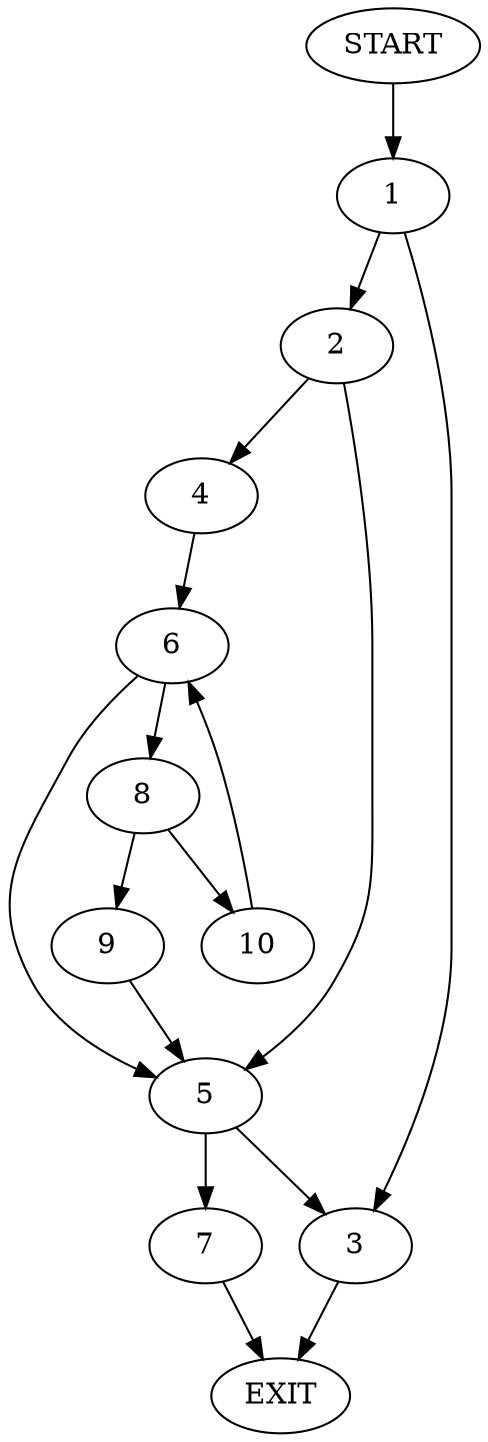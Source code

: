 digraph {
0 [label="START"]
11 [label="EXIT"]
0 -> 1
1 -> 2
1 -> 3
3 -> 11
2 -> 4
2 -> 5
4 -> 6
5 -> 7
5 -> 3
6 -> 5
6 -> 8
8 -> 9
8 -> 10
10 -> 6
9 -> 5
7 -> 11
}
